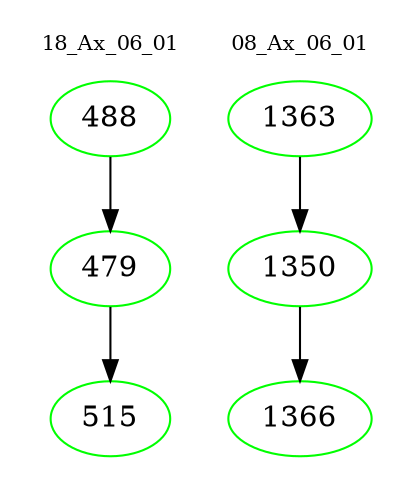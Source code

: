 digraph{
subgraph cluster_0 {
color = white
label = "18_Ax_06_01";
fontsize=10;
T0_488 [label="488", color="green"]
T0_488 -> T0_479 [color="black"]
T0_479 [label="479", color="green"]
T0_479 -> T0_515 [color="black"]
T0_515 [label="515", color="green"]
}
subgraph cluster_1 {
color = white
label = "08_Ax_06_01";
fontsize=10;
T1_1363 [label="1363", color="green"]
T1_1363 -> T1_1350 [color="black"]
T1_1350 [label="1350", color="green"]
T1_1350 -> T1_1366 [color="black"]
T1_1366 [label="1366", color="green"]
}
}
